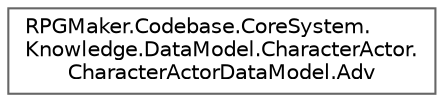 digraph "クラス階層図"
{
 // LATEX_PDF_SIZE
  bgcolor="transparent";
  edge [fontname=Helvetica,fontsize=10,labelfontname=Helvetica,labelfontsize=10];
  node [fontname=Helvetica,fontsize=10,shape=box,height=0.2,width=0.4];
  rankdir="LR";
  Node0 [id="Node000000",label="RPGMaker.Codebase.CoreSystem.\lKnowledge.DataModel.CharacterActor.\lCharacterActorDataModel.Adv",height=0.2,width=0.4,color="grey40", fillcolor="white", style="filled",URL="$da/d27/class_r_p_g_maker_1_1_codebase_1_1_core_system_1_1_knowledge_1_1_data_model_1_1_character_actor_f4ad9ac740ba4dbd90ddae7c5814f7c4.html",tooltip="😁 ＡＤＶ"];
}
